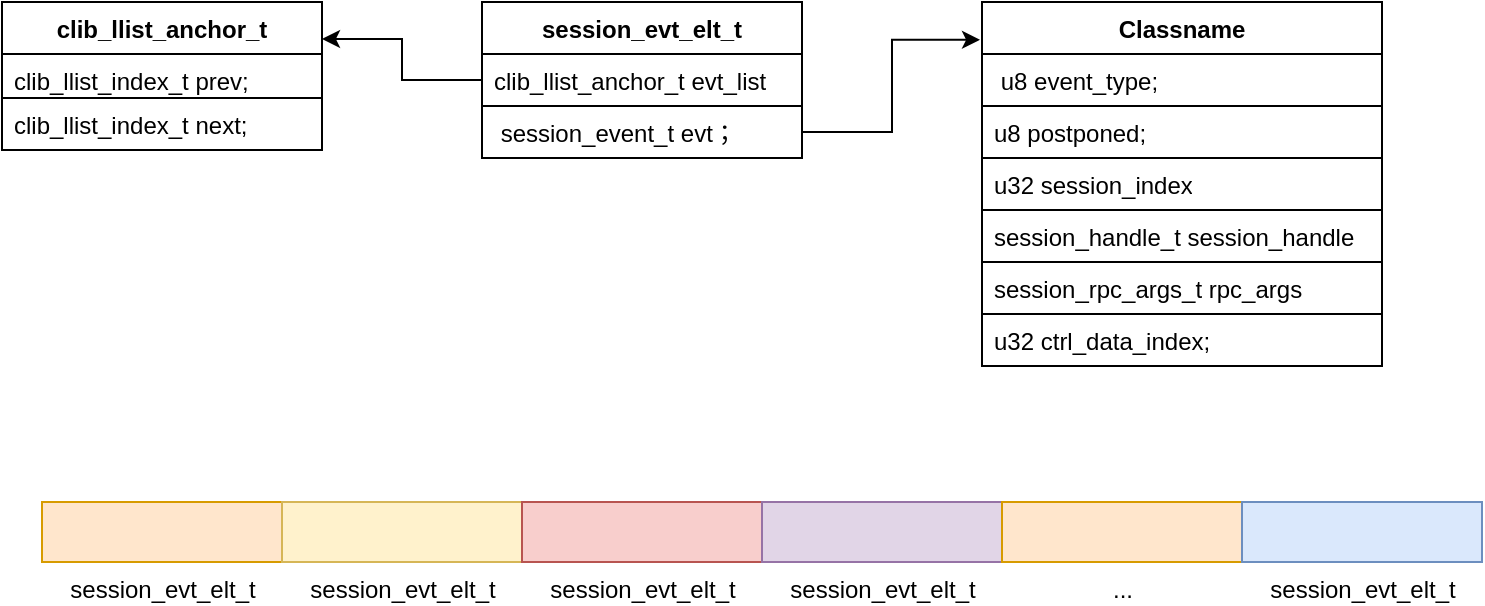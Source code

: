 <mxfile version="21.0.2" type="github">
  <diagram name="第 1 页" id="rPMmVkAqdcf075bc7IzI">
    <mxGraphModel dx="954" dy="541" grid="1" gridSize="10" guides="1" tooltips="1" connect="1" arrows="1" fold="1" page="1" pageScale="1" pageWidth="827" pageHeight="1169" math="0" shadow="0">
      <root>
        <mxCell id="0" />
        <mxCell id="1" parent="0" />
        <mxCell id="eiXU1SdQlwMIabXLQ-eW-1" value="&lt;font style=&quot;vertical-align: inherit;&quot;&gt;&lt;font style=&quot;vertical-align: inherit;&quot;&gt;clib_llist_anchor_t&lt;/font&gt;&lt;/font&gt;" style="swimlane;fontStyle=1;align=center;verticalAlign=top;childLayout=stackLayout;horizontal=1;startSize=26;horizontalStack=0;resizeParent=1;resizeParentMax=0;resizeLast=0;collapsible=1;marginBottom=0;whiteSpace=wrap;html=1;" vertex="1" parent="1">
          <mxGeometry x="70" y="200" width="160" height="74" as="geometry" />
        </mxCell>
        <mxCell id="eiXU1SdQlwMIabXLQ-eW-2" value="&lt;font style=&quot;vertical-align: inherit;&quot;&gt;&lt;font style=&quot;vertical-align: inherit;&quot;&gt;clib_llist_index_t prev;&lt;/font&gt;&lt;/font&gt;" style="text;strokeColor=default;fillColor=none;align=left;verticalAlign=top;spacingLeft=4;spacingRight=4;overflow=hidden;rotatable=0;points=[[0,0.5],[1,0.5]];portConstraint=eastwest;whiteSpace=wrap;html=1;" vertex="1" parent="eiXU1SdQlwMIabXLQ-eW-1">
          <mxGeometry y="26" width="160" height="22" as="geometry" />
        </mxCell>
        <mxCell id="eiXU1SdQlwMIabXLQ-eW-4" value="&lt;font style=&quot;vertical-align: inherit;&quot;&gt;&lt;font style=&quot;vertical-align: inherit;&quot;&gt;clib_llist_index_t next;&lt;/font&gt;&lt;/font&gt;" style="text;strokeColor=default;fillColor=none;align=left;verticalAlign=top;spacingLeft=4;spacingRight=4;overflow=hidden;rotatable=0;points=[[0,0.5],[1,0.5]];portConstraint=eastwest;whiteSpace=wrap;html=1;" vertex="1" parent="eiXU1SdQlwMIabXLQ-eW-1">
          <mxGeometry y="48" width="160" height="26" as="geometry" />
        </mxCell>
        <mxCell id="eiXU1SdQlwMIabXLQ-eW-14" value="&lt;font style=&quot;vertical-align: inherit;&quot;&gt;&lt;font style=&quot;vertical-align: inherit;&quot;&gt;session_evt_elt_t&lt;/font&gt;&lt;/font&gt;" style="swimlane;fontStyle=1;align=center;verticalAlign=top;childLayout=stackLayout;horizontal=1;startSize=26;horizontalStack=0;resizeParent=1;resizeParentMax=0;resizeLast=0;collapsible=1;marginBottom=0;whiteSpace=wrap;html=1;strokeColor=default;" vertex="1" parent="1">
          <mxGeometry x="310" y="200" width="160" height="78" as="geometry" />
        </mxCell>
        <mxCell id="eiXU1SdQlwMIabXLQ-eW-15" value="&lt;font style=&quot;vertical-align: inherit;&quot;&gt;&lt;font style=&quot;vertical-align: inherit;&quot;&gt;clib_llist_anchor_t evt_list&lt;/font&gt;&lt;/font&gt;" style="text;strokeColor=default;fillColor=none;align=left;verticalAlign=top;spacingLeft=4;spacingRight=4;overflow=hidden;rotatable=0;points=[[0,0.5],[1,0.5]];portConstraint=eastwest;whiteSpace=wrap;html=1;" vertex="1" parent="eiXU1SdQlwMIabXLQ-eW-14">
          <mxGeometry y="26" width="160" height="26" as="geometry" />
        </mxCell>
        <mxCell id="eiXU1SdQlwMIabXLQ-eW-17" value="&lt;font style=&quot;vertical-align: inherit;&quot;&gt;&lt;font style=&quot;vertical-align: inherit;&quot;&gt;&amp;nbsp;session_event_t evt；&lt;/font&gt;&lt;/font&gt;" style="text;strokeColor=default;fillColor=none;align=left;verticalAlign=top;spacingLeft=4;spacingRight=4;overflow=hidden;rotatable=0;points=[[0,0.5],[1,0.5]];portConstraint=eastwest;whiteSpace=wrap;html=1;" vertex="1" parent="eiXU1SdQlwMIabXLQ-eW-14">
          <mxGeometry y="52" width="160" height="26" as="geometry" />
        </mxCell>
        <mxCell id="eiXU1SdQlwMIabXLQ-eW-18" value="Classname" style="swimlane;fontStyle=1;align=center;verticalAlign=top;childLayout=stackLayout;horizontal=1;startSize=26;horizontalStack=0;resizeParent=1;resizeParentMax=0;resizeLast=0;collapsible=1;marginBottom=0;whiteSpace=wrap;html=1;" vertex="1" parent="1">
          <mxGeometry x="560" y="200" width="200" height="182" as="geometry" />
        </mxCell>
        <mxCell id="eiXU1SdQlwMIabXLQ-eW-19" value="&amp;nbsp;u8 event_type;" style="text;strokeColor=default;fillColor=none;align=left;verticalAlign=top;spacingLeft=4;spacingRight=4;overflow=hidden;rotatable=0;points=[[0,0.5],[1,0.5]];portConstraint=eastwest;whiteSpace=wrap;html=1;" vertex="1" parent="eiXU1SdQlwMIabXLQ-eW-18">
          <mxGeometry y="26" width="200" height="26" as="geometry" />
        </mxCell>
        <mxCell id="eiXU1SdQlwMIabXLQ-eW-21" value="u8 postponed;" style="text;strokeColor=default;fillColor=none;align=left;verticalAlign=top;spacingLeft=4;spacingRight=4;overflow=hidden;rotatable=0;points=[[0,0.5],[1,0.5]];portConstraint=eastwest;whiteSpace=wrap;html=1;" vertex="1" parent="eiXU1SdQlwMIabXLQ-eW-18">
          <mxGeometry y="52" width="200" height="26" as="geometry" />
        </mxCell>
        <mxCell id="eiXU1SdQlwMIabXLQ-eW-22" value="u32 session_index" style="text;strokeColor=default;fillColor=none;align=left;verticalAlign=top;spacingLeft=4;spacingRight=4;overflow=hidden;rotatable=0;points=[[0,0.5],[1,0.5]];portConstraint=eastwest;whiteSpace=wrap;html=1;" vertex="1" parent="eiXU1SdQlwMIabXLQ-eW-18">
          <mxGeometry y="78" width="200" height="26" as="geometry" />
        </mxCell>
        <mxCell id="eiXU1SdQlwMIabXLQ-eW-23" value="session_handle_t session_handle" style="text;strokeColor=default;fillColor=none;align=left;verticalAlign=top;spacingLeft=4;spacingRight=4;overflow=hidden;rotatable=0;points=[[0,0.5],[1,0.5]];portConstraint=eastwest;whiteSpace=wrap;html=1;" vertex="1" parent="eiXU1SdQlwMIabXLQ-eW-18">
          <mxGeometry y="104" width="200" height="26" as="geometry" />
        </mxCell>
        <mxCell id="eiXU1SdQlwMIabXLQ-eW-24" value="session_rpc_args_t rpc_args" style="text;strokeColor=default;fillColor=none;align=left;verticalAlign=top;spacingLeft=4;spacingRight=4;overflow=hidden;rotatable=0;points=[[0,0.5],[1,0.5]];portConstraint=eastwest;whiteSpace=wrap;html=1;" vertex="1" parent="eiXU1SdQlwMIabXLQ-eW-18">
          <mxGeometry y="130" width="200" height="26" as="geometry" />
        </mxCell>
        <mxCell id="eiXU1SdQlwMIabXLQ-eW-25" value="u32 ctrl_data_index;" style="text;strokeColor=default;fillColor=none;align=left;verticalAlign=top;spacingLeft=4;spacingRight=4;overflow=hidden;rotatable=0;points=[[0,0.5],[1,0.5]];portConstraint=eastwest;whiteSpace=wrap;html=1;" vertex="1" parent="eiXU1SdQlwMIabXLQ-eW-18">
          <mxGeometry y="156" width="200" height="26" as="geometry" />
        </mxCell>
        <mxCell id="eiXU1SdQlwMIabXLQ-eW-27" style="edgeStyle=orthogonalEdgeStyle;rounded=0;orthogonalLoop=1;jettySize=auto;html=1;exitX=0;exitY=0.5;exitDx=0;exitDy=0;entryX=1;entryY=0.25;entryDx=0;entryDy=0;" edge="1" parent="1" source="eiXU1SdQlwMIabXLQ-eW-15" target="eiXU1SdQlwMIabXLQ-eW-1">
          <mxGeometry relative="1" as="geometry" />
        </mxCell>
        <mxCell id="eiXU1SdQlwMIabXLQ-eW-28" style="edgeStyle=orthogonalEdgeStyle;rounded=0;orthogonalLoop=1;jettySize=auto;html=1;exitX=1;exitY=0.5;exitDx=0;exitDy=0;entryX=-0.005;entryY=0.104;entryDx=0;entryDy=0;entryPerimeter=0;" edge="1" parent="1" source="eiXU1SdQlwMIabXLQ-eW-17" target="eiXU1SdQlwMIabXLQ-eW-18">
          <mxGeometry relative="1" as="geometry" />
        </mxCell>
        <mxCell id="eiXU1SdQlwMIabXLQ-eW-29" value="session_evt_elt_t" style="verticalLabelPosition=bottom;verticalAlign=top;html=1;shape=mxgraph.basic.rect;fillColor2=none;strokeWidth=1;size=20;indent=5;fillColor=#ffe6cc;strokeColor=#d79b00;" vertex="1" parent="1">
          <mxGeometry x="90" y="450" width="120" height="30" as="geometry" />
        </mxCell>
        <mxCell id="eiXU1SdQlwMIabXLQ-eW-31" value="session_evt_elt_t" style="verticalLabelPosition=bottom;verticalAlign=top;html=1;shape=mxgraph.basic.rect;fillColor2=none;strokeWidth=1;size=20;indent=5;fillColor=#fff2cc;strokeColor=#d6b656;" vertex="1" parent="1">
          <mxGeometry x="210" y="450" width="120" height="30" as="geometry" />
        </mxCell>
        <mxCell id="eiXU1SdQlwMIabXLQ-eW-32" value="session_evt_elt_t" style="verticalLabelPosition=bottom;verticalAlign=top;html=1;shape=mxgraph.basic.rect;fillColor2=none;strokeWidth=1;size=20;indent=5;fillColor=#f8cecc;strokeColor=#b85450;" vertex="1" parent="1">
          <mxGeometry x="330" y="450" width="120" height="30" as="geometry" />
        </mxCell>
        <mxCell id="eiXU1SdQlwMIabXLQ-eW-33" value="session_evt_elt_t" style="verticalLabelPosition=bottom;verticalAlign=top;html=1;shape=mxgraph.basic.rect;fillColor2=none;strokeWidth=1;size=20;indent=5;fillColor=#e1d5e7;strokeColor=#9673a6;" vertex="1" parent="1">
          <mxGeometry x="450" y="450" width="120" height="30" as="geometry" />
        </mxCell>
        <mxCell id="eiXU1SdQlwMIabXLQ-eW-34" value="..." style="verticalLabelPosition=bottom;verticalAlign=top;html=1;shape=mxgraph.basic.rect;fillColor2=none;strokeWidth=1;size=20;indent=5;fillColor=#ffe6cc;strokeColor=#d79b00;" vertex="1" parent="1">
          <mxGeometry x="570" y="450" width="120" height="30" as="geometry" />
        </mxCell>
        <mxCell id="eiXU1SdQlwMIabXLQ-eW-37" value="session_evt_elt_t" style="verticalLabelPosition=bottom;verticalAlign=top;html=1;shape=mxgraph.basic.rect;fillColor2=none;strokeWidth=1;size=20;indent=5;fillColor=#dae8fc;strokeColor=#6c8ebf;" vertex="1" parent="1">
          <mxGeometry x="690" y="450" width="120" height="30" as="geometry" />
        </mxCell>
      </root>
    </mxGraphModel>
  </diagram>
</mxfile>
